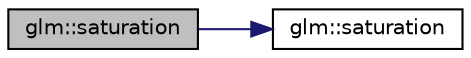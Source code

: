 digraph "glm::saturation"
{
 // LATEX_PDF_SIZE
  edge [fontname="Helvetica",fontsize="10",labelfontname="Helvetica",labelfontsize="10"];
  node [fontname="Helvetica",fontsize="10",shape=record];
  rankdir="LR";
  Node1 [label="glm::saturation",height=0.2,width=0.4,color="black", fillcolor="grey75", style="filled", fontcolor="black",tooltip=" "];
  Node1 -> Node2 [color="midnightblue",fontsize="10",style="solid",fontname="Helvetica"];
  Node2 [label="glm::saturation",height=0.2,width=0.4,color="black", fillcolor="white", style="filled",URL="$group__gtx__color__space.html#gafecfb15d58da8445103745af3348e516",tooltip=" "];
}
